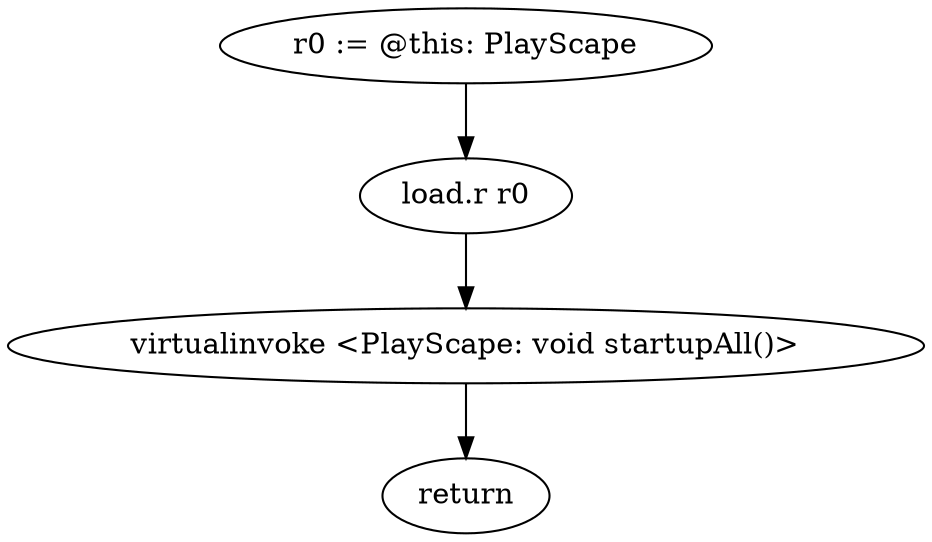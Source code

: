 digraph "" {
    "r0 := @this: PlayScape"
    "load.r r0"
    "r0 := @this: PlayScape"->"load.r r0";
    "virtualinvoke <PlayScape: void startupAll()>"
    "load.r r0"->"virtualinvoke <PlayScape: void startupAll()>";
    "return"
    "virtualinvoke <PlayScape: void startupAll()>"->"return";
}
